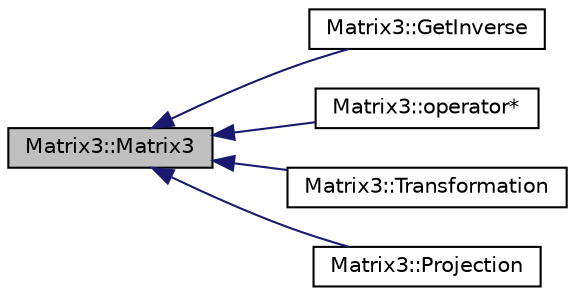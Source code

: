 digraph G
{
  edge [fontname="Helvetica",fontsize="10",labelfontname="Helvetica",labelfontsize="10"];
  node [fontname="Helvetica",fontsize="10",shape=record];
  rankdir="LR";
  Node1 [label="Matrix3::Matrix3",height=0.2,width=0.4,color="black", fillcolor="grey75", style="filled" fontcolor="black"];
  Node1 -> Node2 [dir="back",color="midnightblue",fontsize="10",style="solid",fontname="Helvetica"];
  Node2 [label="Matrix3::GetInverse",height=0.2,width=0.4,color="black", fillcolor="white", style="filled",URL="$class_matrix3.html#a14543f45c21061f6689a12b7f78d14f1",tooltip="Return the inverse of the matrix."];
  Node1 -> Node3 [dir="back",color="midnightblue",fontsize="10",style="solid",fontname="Helvetica"];
  Node3 [label="Matrix3::operator*",height=0.2,width=0.4,color="black", fillcolor="white", style="filled",URL="$class_matrix3.html#a3d120578d54b8aa7a5b211e0d1158d54",tooltip="Overload of binary operator *."];
  Node1 -> Node4 [dir="back",color="midnightblue",fontsize="10",style="solid",fontname="Helvetica"];
  Node4 [label="Matrix3::Transformation",height=0.2,width=0.4,color="black", fillcolor="white", style="filled",URL="$class_matrix3.html#af30844265e736ec4463f8dc4c88244b7",tooltip="Build a matrix from a set of transformations."];
  Node1 -> Node5 [dir="back",color="midnightblue",fontsize="10",style="solid",fontname="Helvetica"];
  Node5 [label="Matrix3::Projection",height=0.2,width=0.4,color="black", fillcolor="white", style="filled",URL="$class_matrix3.html#ad243165273253d1d302c74de9dfbba4f",tooltip="Build a 2D project matrix."];
}
